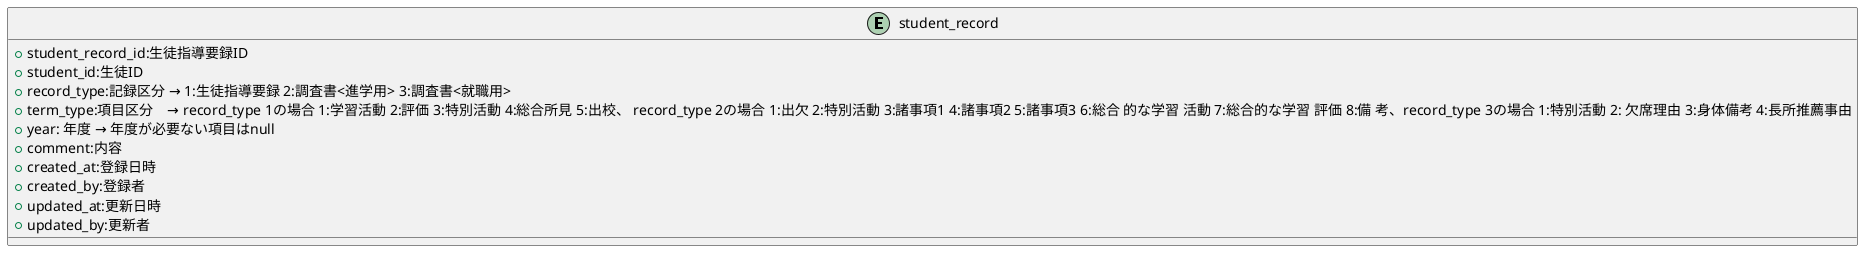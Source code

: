 @startuml

entity "student_record"{
    + student_record_id:生徒指導要録ID
    + student_id:生徒ID
    + record_type:記録区分 → 1:生徒指導要録 2:調査書<進学用> 3:調査書<就職用>
    + term_type:項目区分　→ record_type 1の場合 1:学習活動 2:評価 3:特別活動 4:総合所見 5:出校、 record_type 2の場合 1:出欠 2:特別活動 3:諸事項1 4:諸事項2 5:諸事項3 6:総合 的な学習 活動 7:総合的な学習 評価 8:備 考、record_type 3の場合 1:特別活動 2: 欠席理由 3:身体備考 4:長所推薦事由
    + year: 年度 → 年度が必要ない項目はnull
    + comment:内容
    + created_at:登録日時
    + created_by:登録者
    + updated_at:更新日時
    + updated_by:更新者
}

@enduml